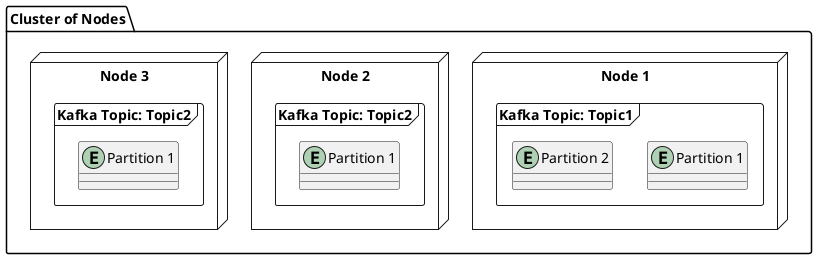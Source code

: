 @startuml

package "Cluster of Nodes" {
    node "Node 1" {
        frame "Kafka Topic: Topic1" {
            entity "Partition 1"
            entity "Partition 2"
        }
    }

    node "Node 2" {
            frame "Kafka Topic: Topic2" {
                entity "Partition 1"
        }
    }

    node "Node 3" {
            frame "Kafka Topic: Topic2" {
                entity "Partition 1"
        }
    }
}

@enduml
